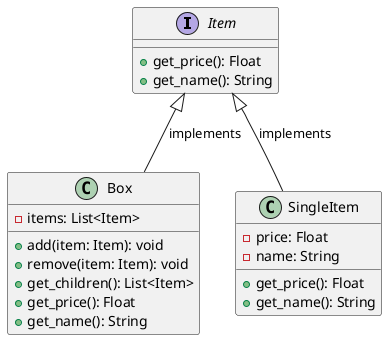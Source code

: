 @startuml

interface Item {
    +get_price(): Float
    +get_name(): String
}

class Box {
    -items: List<Item>
    +add(item: Item): void
    +remove(item: Item): void
    +get_children(): List<Item>
    +get_price(): Float
    +get_name(): String
}

class SingleItem {
    -price: Float
    -name: String
    +get_price(): Float
    +get_name(): String
}

Box -up-|> Item : implements
SingleItem -up-|> Item : implements

@enduml
